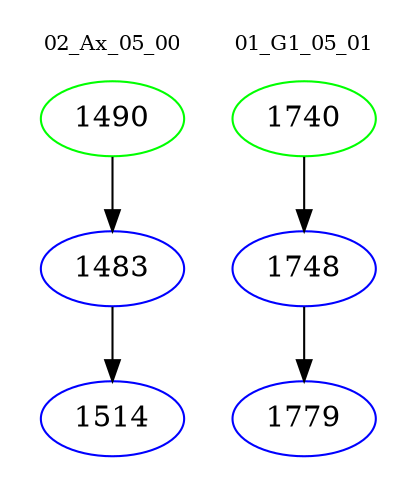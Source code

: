 digraph{
subgraph cluster_0 {
color = white
label = "02_Ax_05_00";
fontsize=10;
T0_1490 [label="1490", color="green"]
T0_1490 -> T0_1483 [color="black"]
T0_1483 [label="1483", color="blue"]
T0_1483 -> T0_1514 [color="black"]
T0_1514 [label="1514", color="blue"]
}
subgraph cluster_1 {
color = white
label = "01_G1_05_01";
fontsize=10;
T1_1740 [label="1740", color="green"]
T1_1740 -> T1_1748 [color="black"]
T1_1748 [label="1748", color="blue"]
T1_1748 -> T1_1779 [color="black"]
T1_1779 [label="1779", color="blue"]
}
}
